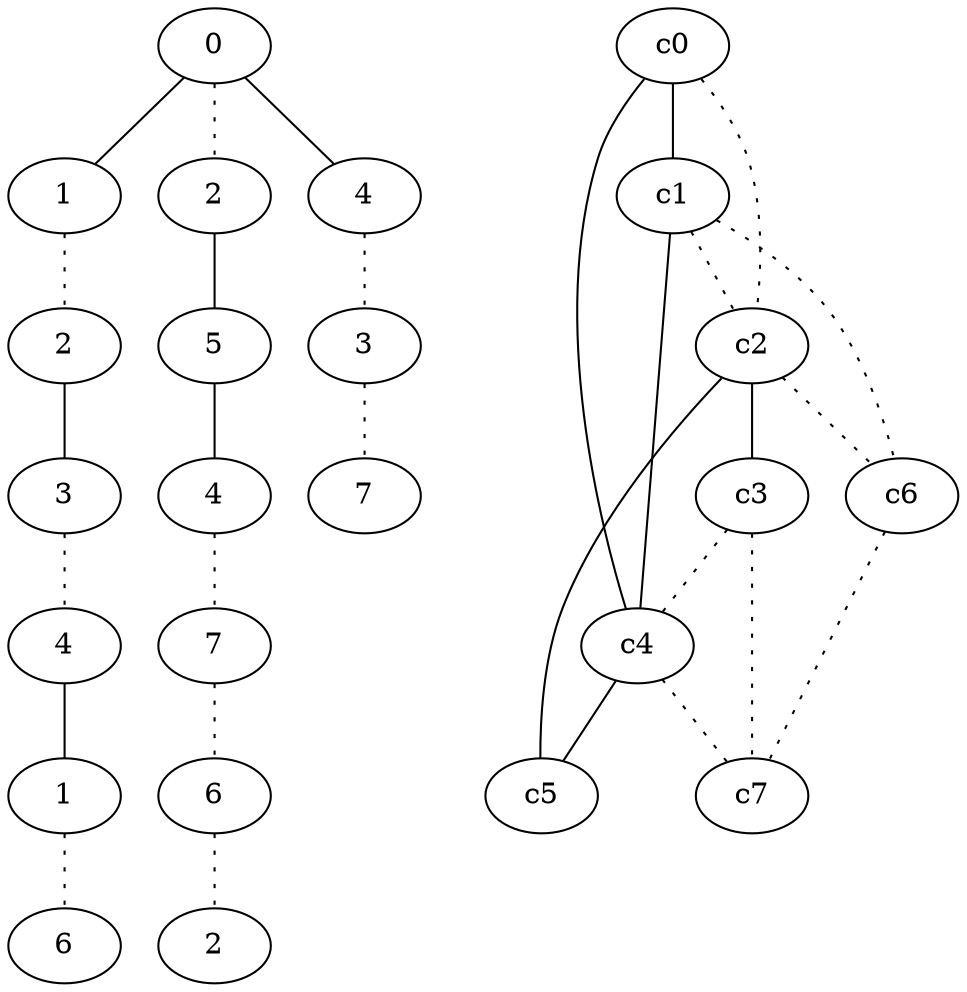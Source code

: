 graph {
a0[label=0];
a1[label=1];
a2[label=2];
a3[label=3];
a4[label=4];
a5[label=1];
a6[label=6];
a7[label=2];
a8[label=5];
a9[label=4];
a10[label=7];
a11[label=6];
a12[label=2];
a13[label=4];
a14[label=3];
a15[label=7];
a0 -- a1;
a0 -- a7 [style=dotted];
a0 -- a13;
a1 -- a2 [style=dotted];
a2 -- a3;
a3 -- a4 [style=dotted];
a4 -- a5;
a5 -- a6 [style=dotted];
a7 -- a8;
a8 -- a9;
a9 -- a10 [style=dotted];
a10 -- a11 [style=dotted];
a11 -- a12 [style=dotted];
a13 -- a14 [style=dotted];
a14 -- a15 [style=dotted];
c0 -- c1;
c0 -- c2 [style=dotted];
c0 -- c4;
c1 -- c2 [style=dotted];
c1 -- c4;
c1 -- c6 [style=dotted];
c2 -- c3;
c2 -- c5;
c2 -- c6 [style=dotted];
c3 -- c4 [style=dotted];
c3 -- c7 [style=dotted];
c4 -- c5;
c4 -- c7 [style=dotted];
c6 -- c7 [style=dotted];
}
